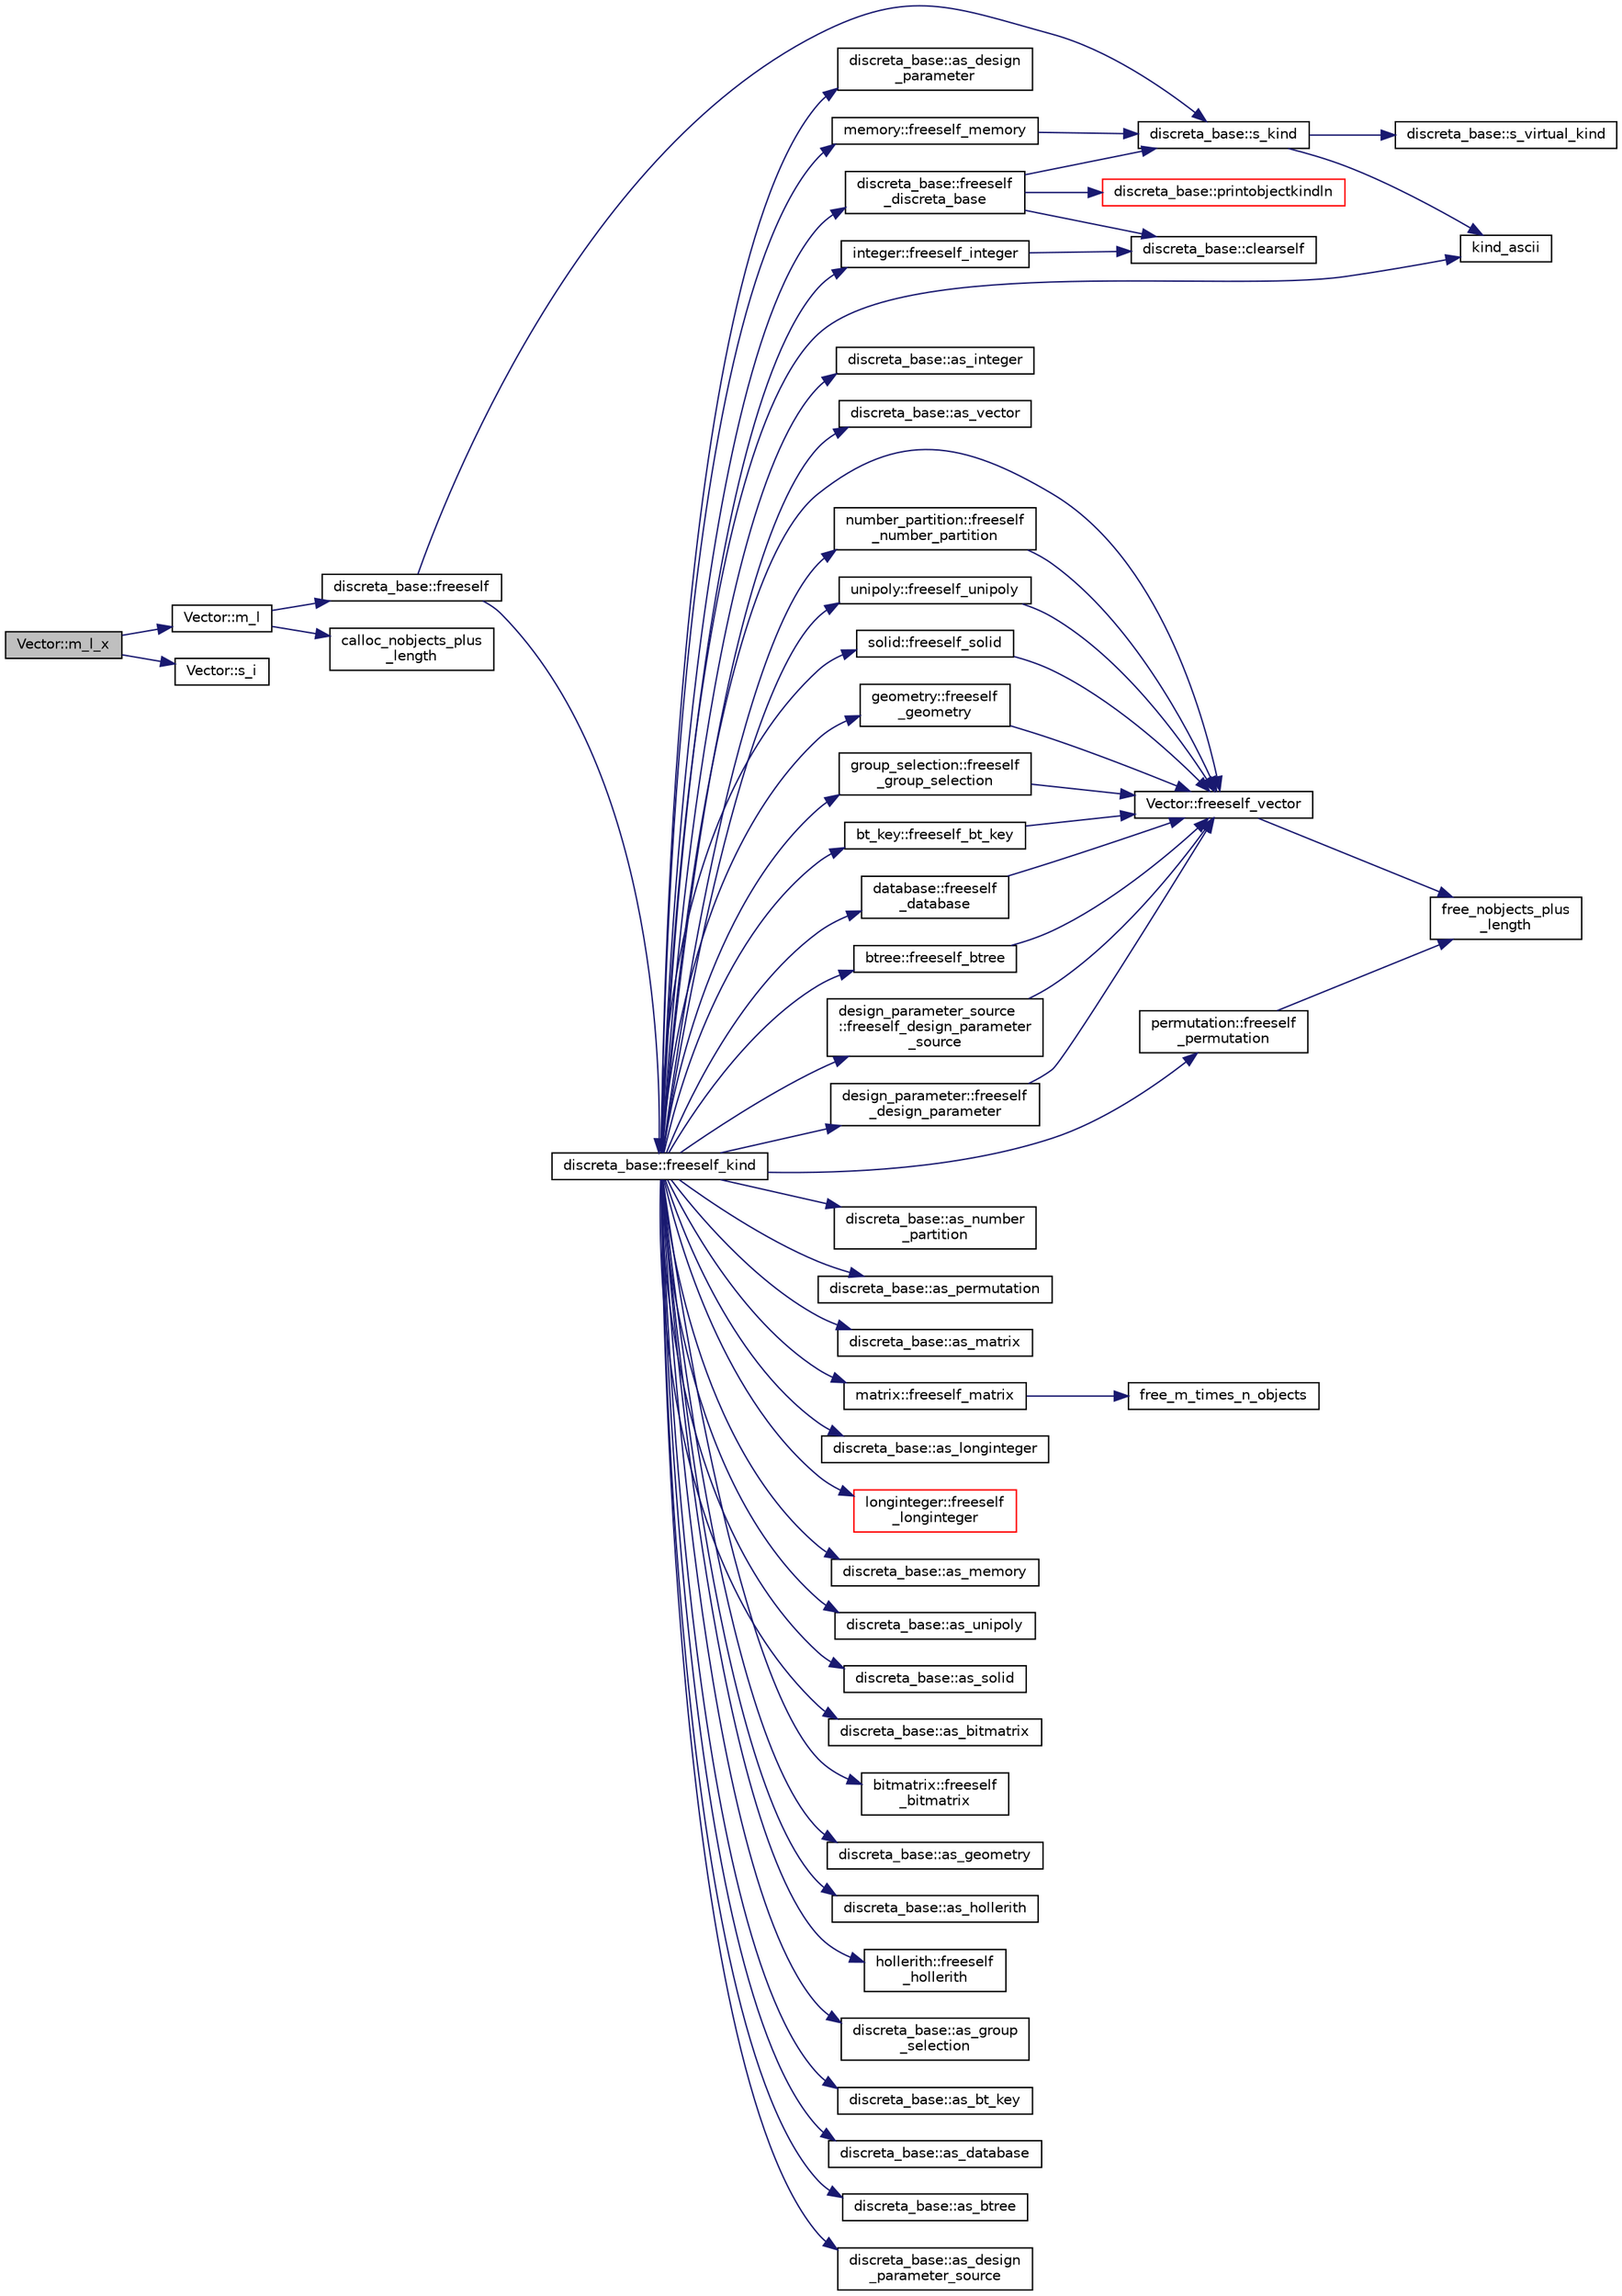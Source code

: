 digraph "Vector::m_l_x"
{
  edge [fontname="Helvetica",fontsize="10",labelfontname="Helvetica",labelfontsize="10"];
  node [fontname="Helvetica",fontsize="10",shape=record];
  rankdir="LR";
  Node3226 [label="Vector::m_l_x",height=0.2,width=0.4,color="black", fillcolor="grey75", style="filled", fontcolor="black"];
  Node3226 -> Node3227 [color="midnightblue",fontsize="10",style="solid",fontname="Helvetica"];
  Node3227 [label="Vector::m_l",height=0.2,width=0.4,color="black", fillcolor="white", style="filled",URL="$d5/db2/class_vector.html#a00f5520c2a6b4f5282a1a8bcf8ea74eb"];
  Node3227 -> Node3228 [color="midnightblue",fontsize="10",style="solid",fontname="Helvetica"];
  Node3228 [label="discreta_base::freeself",height=0.2,width=0.4,color="black", fillcolor="white", style="filled",URL="$d7/d71/classdiscreta__base.html#a9a3c9501a562293b5667c11b9174d6e5"];
  Node3228 -> Node3229 [color="midnightblue",fontsize="10",style="solid",fontname="Helvetica"];
  Node3229 [label="discreta_base::freeself_kind",height=0.2,width=0.4,color="black", fillcolor="white", style="filled",URL="$d7/d71/classdiscreta__base.html#a63a23ada2165b3838fab719ed458cec8"];
  Node3229 -> Node3230 [color="midnightblue",fontsize="10",style="solid",fontname="Helvetica"];
  Node3230 [label="discreta_base::freeself\l_discreta_base",height=0.2,width=0.4,color="black", fillcolor="white", style="filled",URL="$d7/d71/classdiscreta__base.html#a8b1ec2cee4566034441e066dc2c027db"];
  Node3230 -> Node3231 [color="midnightblue",fontsize="10",style="solid",fontname="Helvetica"];
  Node3231 [label="discreta_base::s_kind",height=0.2,width=0.4,color="black", fillcolor="white", style="filled",URL="$d7/d71/classdiscreta__base.html#a8a830025c74adbbc3362418a7c2ba157"];
  Node3231 -> Node3232 [color="midnightblue",fontsize="10",style="solid",fontname="Helvetica"];
  Node3232 [label="discreta_base::s_virtual_kind",height=0.2,width=0.4,color="black", fillcolor="white", style="filled",URL="$d7/d71/classdiscreta__base.html#a52778a6d6943a468be083d0785d418fb"];
  Node3231 -> Node3233 [color="midnightblue",fontsize="10",style="solid",fontname="Helvetica"];
  Node3233 [label="kind_ascii",height=0.2,width=0.4,color="black", fillcolor="white", style="filled",URL="$d9/d60/discreta_8h.html#ad0ce825a9f29bc6cec27e1b64cfe27bf"];
  Node3230 -> Node3234 [color="midnightblue",fontsize="10",style="solid",fontname="Helvetica"];
  Node3234 [label="discreta_base::printobjectkindln",height=0.2,width=0.4,color="red", fillcolor="white", style="filled",URL="$d7/d71/classdiscreta__base.html#a677ccc8f392ebedde05e453f8cf59559"];
  Node3230 -> Node3236 [color="midnightblue",fontsize="10",style="solid",fontname="Helvetica"];
  Node3236 [label="discreta_base::clearself",height=0.2,width=0.4,color="black", fillcolor="white", style="filled",URL="$d7/d71/classdiscreta__base.html#acc3985eac311491ab6ea3e409cffd3c4"];
  Node3229 -> Node3237 [color="midnightblue",fontsize="10",style="solid",fontname="Helvetica"];
  Node3237 [label="discreta_base::as_integer",height=0.2,width=0.4,color="black", fillcolor="white", style="filled",URL="$d7/d71/classdiscreta__base.html#a00d7691eaf874fd283d942692fe8dd26"];
  Node3229 -> Node3238 [color="midnightblue",fontsize="10",style="solid",fontname="Helvetica"];
  Node3238 [label="integer::freeself_integer",height=0.2,width=0.4,color="black", fillcolor="white", style="filled",URL="$d0/de5/classinteger.html#a02eb557612c9db1820dd75a77151edc0"];
  Node3238 -> Node3236 [color="midnightblue",fontsize="10",style="solid",fontname="Helvetica"];
  Node3229 -> Node3239 [color="midnightblue",fontsize="10",style="solid",fontname="Helvetica"];
  Node3239 [label="discreta_base::as_vector",height=0.2,width=0.4,color="black", fillcolor="white", style="filled",URL="$d7/d71/classdiscreta__base.html#a7bdd6cae39c380b128ee9e17e42cf020"];
  Node3229 -> Node3240 [color="midnightblue",fontsize="10",style="solid",fontname="Helvetica"];
  Node3240 [label="Vector::freeself_vector",height=0.2,width=0.4,color="black", fillcolor="white", style="filled",URL="$d5/db2/class_vector.html#ad55c58937ca8fb342247a2c0fb572d20"];
  Node3240 -> Node3241 [color="midnightblue",fontsize="10",style="solid",fontname="Helvetica"];
  Node3241 [label="free_nobjects_plus\l_length",height=0.2,width=0.4,color="black", fillcolor="white", style="filled",URL="$d9/d60/discreta_8h.html#a9fe9986097b58d1ade2867be95632efb"];
  Node3229 -> Node3242 [color="midnightblue",fontsize="10",style="solid",fontname="Helvetica"];
  Node3242 [label="discreta_base::as_number\l_partition",height=0.2,width=0.4,color="black", fillcolor="white", style="filled",URL="$d7/d71/classdiscreta__base.html#a307aa09de0e925d46697707968ffab00"];
  Node3229 -> Node3243 [color="midnightblue",fontsize="10",style="solid",fontname="Helvetica"];
  Node3243 [label="number_partition::freeself\l_number_partition",height=0.2,width=0.4,color="black", fillcolor="white", style="filled",URL="$df/d50/classnumber__partition.html#aa74111c1c8cd218b654e7b7c1ca42eb5"];
  Node3243 -> Node3240 [color="midnightblue",fontsize="10",style="solid",fontname="Helvetica"];
  Node3229 -> Node3244 [color="midnightblue",fontsize="10",style="solid",fontname="Helvetica"];
  Node3244 [label="discreta_base::as_permutation",height=0.2,width=0.4,color="black", fillcolor="white", style="filled",URL="$d7/d71/classdiscreta__base.html#aa4e72f36a82984239b12ae831e131098"];
  Node3229 -> Node3245 [color="midnightblue",fontsize="10",style="solid",fontname="Helvetica"];
  Node3245 [label="permutation::freeself\l_permutation",height=0.2,width=0.4,color="black", fillcolor="white", style="filled",URL="$d0/d08/classpermutation.html#a1f86343fa765d71c976d79e5ce372c12"];
  Node3245 -> Node3241 [color="midnightblue",fontsize="10",style="solid",fontname="Helvetica"];
  Node3229 -> Node3246 [color="midnightblue",fontsize="10",style="solid",fontname="Helvetica"];
  Node3246 [label="discreta_base::as_matrix",height=0.2,width=0.4,color="black", fillcolor="white", style="filled",URL="$d7/d71/classdiscreta__base.html#ae4d7f56d917a4707b838fbffde6467ff"];
  Node3229 -> Node3247 [color="midnightblue",fontsize="10",style="solid",fontname="Helvetica"];
  Node3247 [label="matrix::freeself_matrix",height=0.2,width=0.4,color="black", fillcolor="white", style="filled",URL="$d1/d8d/classmatrix.html#ab47d61820499f35c15bf82fb6a3b9bd1"];
  Node3247 -> Node3248 [color="midnightblue",fontsize="10",style="solid",fontname="Helvetica"];
  Node3248 [label="free_m_times_n_objects",height=0.2,width=0.4,color="black", fillcolor="white", style="filled",URL="$d9/d60/discreta_8h.html#a5a672671f49ca4a2855b0a601f612aef"];
  Node3229 -> Node3249 [color="midnightblue",fontsize="10",style="solid",fontname="Helvetica"];
  Node3249 [label="discreta_base::as_longinteger",height=0.2,width=0.4,color="black", fillcolor="white", style="filled",URL="$d7/d71/classdiscreta__base.html#a20a094639eb711b10c8694c51937f7cd"];
  Node3229 -> Node3250 [color="midnightblue",fontsize="10",style="solid",fontname="Helvetica"];
  Node3250 [label="longinteger::freeself\l_longinteger",height=0.2,width=0.4,color="red", fillcolor="white", style="filled",URL="$d3/d71/classlonginteger.html#a82006f4b7c6bf897de0387497e16c219"];
  Node3229 -> Node3252 [color="midnightblue",fontsize="10",style="solid",fontname="Helvetica"];
  Node3252 [label="discreta_base::as_memory",height=0.2,width=0.4,color="black", fillcolor="white", style="filled",URL="$d7/d71/classdiscreta__base.html#ad94b2d7dce0cd4fa22db57f6e79c4bd2"];
  Node3229 -> Node3253 [color="midnightblue",fontsize="10",style="solid",fontname="Helvetica"];
  Node3253 [label="memory::freeself_memory",height=0.2,width=0.4,color="black", fillcolor="white", style="filled",URL="$d8/d99/classmemory.html#a19366f9105d79a0e818cc19255d7ef4f"];
  Node3253 -> Node3231 [color="midnightblue",fontsize="10",style="solid",fontname="Helvetica"];
  Node3229 -> Node3254 [color="midnightblue",fontsize="10",style="solid",fontname="Helvetica"];
  Node3254 [label="discreta_base::as_unipoly",height=0.2,width=0.4,color="black", fillcolor="white", style="filled",URL="$d7/d71/classdiscreta__base.html#ad50d8027f039fe5c2478cddb243adc9d"];
  Node3229 -> Node3255 [color="midnightblue",fontsize="10",style="solid",fontname="Helvetica"];
  Node3255 [label="unipoly::freeself_unipoly",height=0.2,width=0.4,color="black", fillcolor="white", style="filled",URL="$d1/d89/classunipoly.html#aad315db6c6adb555a0c63877aab7d27e"];
  Node3255 -> Node3240 [color="midnightblue",fontsize="10",style="solid",fontname="Helvetica"];
  Node3229 -> Node3256 [color="midnightblue",fontsize="10",style="solid",fontname="Helvetica"];
  Node3256 [label="discreta_base::as_solid",height=0.2,width=0.4,color="black", fillcolor="white", style="filled",URL="$d7/d71/classdiscreta__base.html#a1fc5f2b85ec97ab0a69dd64903c970a5"];
  Node3229 -> Node3257 [color="midnightblue",fontsize="10",style="solid",fontname="Helvetica"];
  Node3257 [label="solid::freeself_solid",height=0.2,width=0.4,color="black", fillcolor="white", style="filled",URL="$d8/def/classsolid.html#a84c2f0abd7b24b1cf2ccefa9c99567fe"];
  Node3257 -> Node3240 [color="midnightblue",fontsize="10",style="solid",fontname="Helvetica"];
  Node3229 -> Node3258 [color="midnightblue",fontsize="10",style="solid",fontname="Helvetica"];
  Node3258 [label="discreta_base::as_bitmatrix",height=0.2,width=0.4,color="black", fillcolor="white", style="filled",URL="$d7/d71/classdiscreta__base.html#a071ad54ea8ef6c9d1d15f532e5a76df6"];
  Node3229 -> Node3259 [color="midnightblue",fontsize="10",style="solid",fontname="Helvetica"];
  Node3259 [label="bitmatrix::freeself\l_bitmatrix",height=0.2,width=0.4,color="black", fillcolor="white", style="filled",URL="$de/dc8/classbitmatrix.html#a4b84eed56a244df63819eae6b7ba1eff"];
  Node3229 -> Node3260 [color="midnightblue",fontsize="10",style="solid",fontname="Helvetica"];
  Node3260 [label="discreta_base::as_geometry",height=0.2,width=0.4,color="black", fillcolor="white", style="filled",URL="$d7/d71/classdiscreta__base.html#a38fc7b4cdd830703e9d87354b79bc5c8"];
  Node3229 -> Node3261 [color="midnightblue",fontsize="10",style="solid",fontname="Helvetica"];
  Node3261 [label="geometry::freeself\l_geometry",height=0.2,width=0.4,color="black", fillcolor="white", style="filled",URL="$da/d44/classgeometry.html#a504b1b52d24b4ae00d9fd0b7838b57e6"];
  Node3261 -> Node3240 [color="midnightblue",fontsize="10",style="solid",fontname="Helvetica"];
  Node3229 -> Node3262 [color="midnightblue",fontsize="10",style="solid",fontname="Helvetica"];
  Node3262 [label="discreta_base::as_hollerith",height=0.2,width=0.4,color="black", fillcolor="white", style="filled",URL="$d7/d71/classdiscreta__base.html#a3e66f82711f314710107e2f29e589690"];
  Node3229 -> Node3263 [color="midnightblue",fontsize="10",style="solid",fontname="Helvetica"];
  Node3263 [label="hollerith::freeself\l_hollerith",height=0.2,width=0.4,color="black", fillcolor="white", style="filled",URL="$d8/d99/classhollerith.html#a240d1b30780c9e09323d0b3ad5e2d1f7"];
  Node3229 -> Node3264 [color="midnightblue",fontsize="10",style="solid",fontname="Helvetica"];
  Node3264 [label="discreta_base::as_group\l_selection",height=0.2,width=0.4,color="black", fillcolor="white", style="filled",URL="$d7/d71/classdiscreta__base.html#aae1bac4883c567718bef9fb610abbdc8"];
  Node3229 -> Node3265 [color="midnightblue",fontsize="10",style="solid",fontname="Helvetica"];
  Node3265 [label="group_selection::freeself\l_group_selection",height=0.2,width=0.4,color="black", fillcolor="white", style="filled",URL="$d6/db0/classgroup__selection.html#a778b1a466858bf7f90516eeba1795798"];
  Node3265 -> Node3240 [color="midnightblue",fontsize="10",style="solid",fontname="Helvetica"];
  Node3229 -> Node3266 [color="midnightblue",fontsize="10",style="solid",fontname="Helvetica"];
  Node3266 [label="discreta_base::as_bt_key",height=0.2,width=0.4,color="black", fillcolor="white", style="filled",URL="$d7/d71/classdiscreta__base.html#a2734c6e08dca17cf6588bd5064ec1b9f"];
  Node3229 -> Node3267 [color="midnightblue",fontsize="10",style="solid",fontname="Helvetica"];
  Node3267 [label="bt_key::freeself_bt_key",height=0.2,width=0.4,color="black", fillcolor="white", style="filled",URL="$d1/de5/classbt__key.html#aad1f5a9b943d3ae072f1d09a9bb126c6"];
  Node3267 -> Node3240 [color="midnightblue",fontsize="10",style="solid",fontname="Helvetica"];
  Node3229 -> Node3268 [color="midnightblue",fontsize="10",style="solid",fontname="Helvetica"];
  Node3268 [label="discreta_base::as_database",height=0.2,width=0.4,color="black", fillcolor="white", style="filled",URL="$d7/d71/classdiscreta__base.html#ab055d39d58210a2b03ba3d33703b09a9"];
  Node3229 -> Node3269 [color="midnightblue",fontsize="10",style="solid",fontname="Helvetica"];
  Node3269 [label="database::freeself\l_database",height=0.2,width=0.4,color="black", fillcolor="white", style="filled",URL="$db/d72/classdatabase.html#a4dc263211f9b364e4fa733c8cf53e066"];
  Node3269 -> Node3240 [color="midnightblue",fontsize="10",style="solid",fontname="Helvetica"];
  Node3229 -> Node3270 [color="midnightblue",fontsize="10",style="solid",fontname="Helvetica"];
  Node3270 [label="discreta_base::as_btree",height=0.2,width=0.4,color="black", fillcolor="white", style="filled",URL="$d7/d71/classdiscreta__base.html#a78e76674cef2ec113c17989c11288778"];
  Node3229 -> Node3271 [color="midnightblue",fontsize="10",style="solid",fontname="Helvetica"];
  Node3271 [label="btree::freeself_btree",height=0.2,width=0.4,color="black", fillcolor="white", style="filled",URL="$dd/db0/classbtree.html#af866a69c5f887781efdcd491d71f2c28"];
  Node3271 -> Node3240 [color="midnightblue",fontsize="10",style="solid",fontname="Helvetica"];
  Node3229 -> Node3272 [color="midnightblue",fontsize="10",style="solid",fontname="Helvetica"];
  Node3272 [label="discreta_base::as_design\l_parameter_source",height=0.2,width=0.4,color="black", fillcolor="white", style="filled",URL="$d7/d71/classdiscreta__base.html#a59cbf837c6582ded5bc586265d13d81a"];
  Node3229 -> Node3273 [color="midnightblue",fontsize="10",style="solid",fontname="Helvetica"];
  Node3273 [label="design_parameter_source\l::freeself_design_parameter\l_source",height=0.2,width=0.4,color="black", fillcolor="white", style="filled",URL="$df/d4b/classdesign__parameter__source.html#a61e751fbde5330ede70525d4953bbc79"];
  Node3273 -> Node3240 [color="midnightblue",fontsize="10",style="solid",fontname="Helvetica"];
  Node3229 -> Node3274 [color="midnightblue",fontsize="10",style="solid",fontname="Helvetica"];
  Node3274 [label="discreta_base::as_design\l_parameter",height=0.2,width=0.4,color="black", fillcolor="white", style="filled",URL="$d7/d71/classdiscreta__base.html#aab24ff38ea1c5471ab3de42e014d0f2a"];
  Node3229 -> Node3275 [color="midnightblue",fontsize="10",style="solid",fontname="Helvetica"];
  Node3275 [label="design_parameter::freeself\l_design_parameter",height=0.2,width=0.4,color="black", fillcolor="white", style="filled",URL="$da/d94/classdesign__parameter.html#a0e7274960527530080b673a9d9e53fed"];
  Node3275 -> Node3240 [color="midnightblue",fontsize="10",style="solid",fontname="Helvetica"];
  Node3229 -> Node3233 [color="midnightblue",fontsize="10",style="solid",fontname="Helvetica"];
  Node3228 -> Node3231 [color="midnightblue",fontsize="10",style="solid",fontname="Helvetica"];
  Node3227 -> Node3276 [color="midnightblue",fontsize="10",style="solid",fontname="Helvetica"];
  Node3276 [label="calloc_nobjects_plus\l_length",height=0.2,width=0.4,color="black", fillcolor="white", style="filled",URL="$d9/d60/discreta_8h.html#a71599d54c8c17dfa065a363f5cdd0aa4"];
  Node3226 -> Node3277 [color="midnightblue",fontsize="10",style="solid",fontname="Helvetica"];
  Node3277 [label="Vector::s_i",height=0.2,width=0.4,color="black", fillcolor="white", style="filled",URL="$d5/db2/class_vector.html#a1c4fe1752523df8119f70dd550244871"];
}
